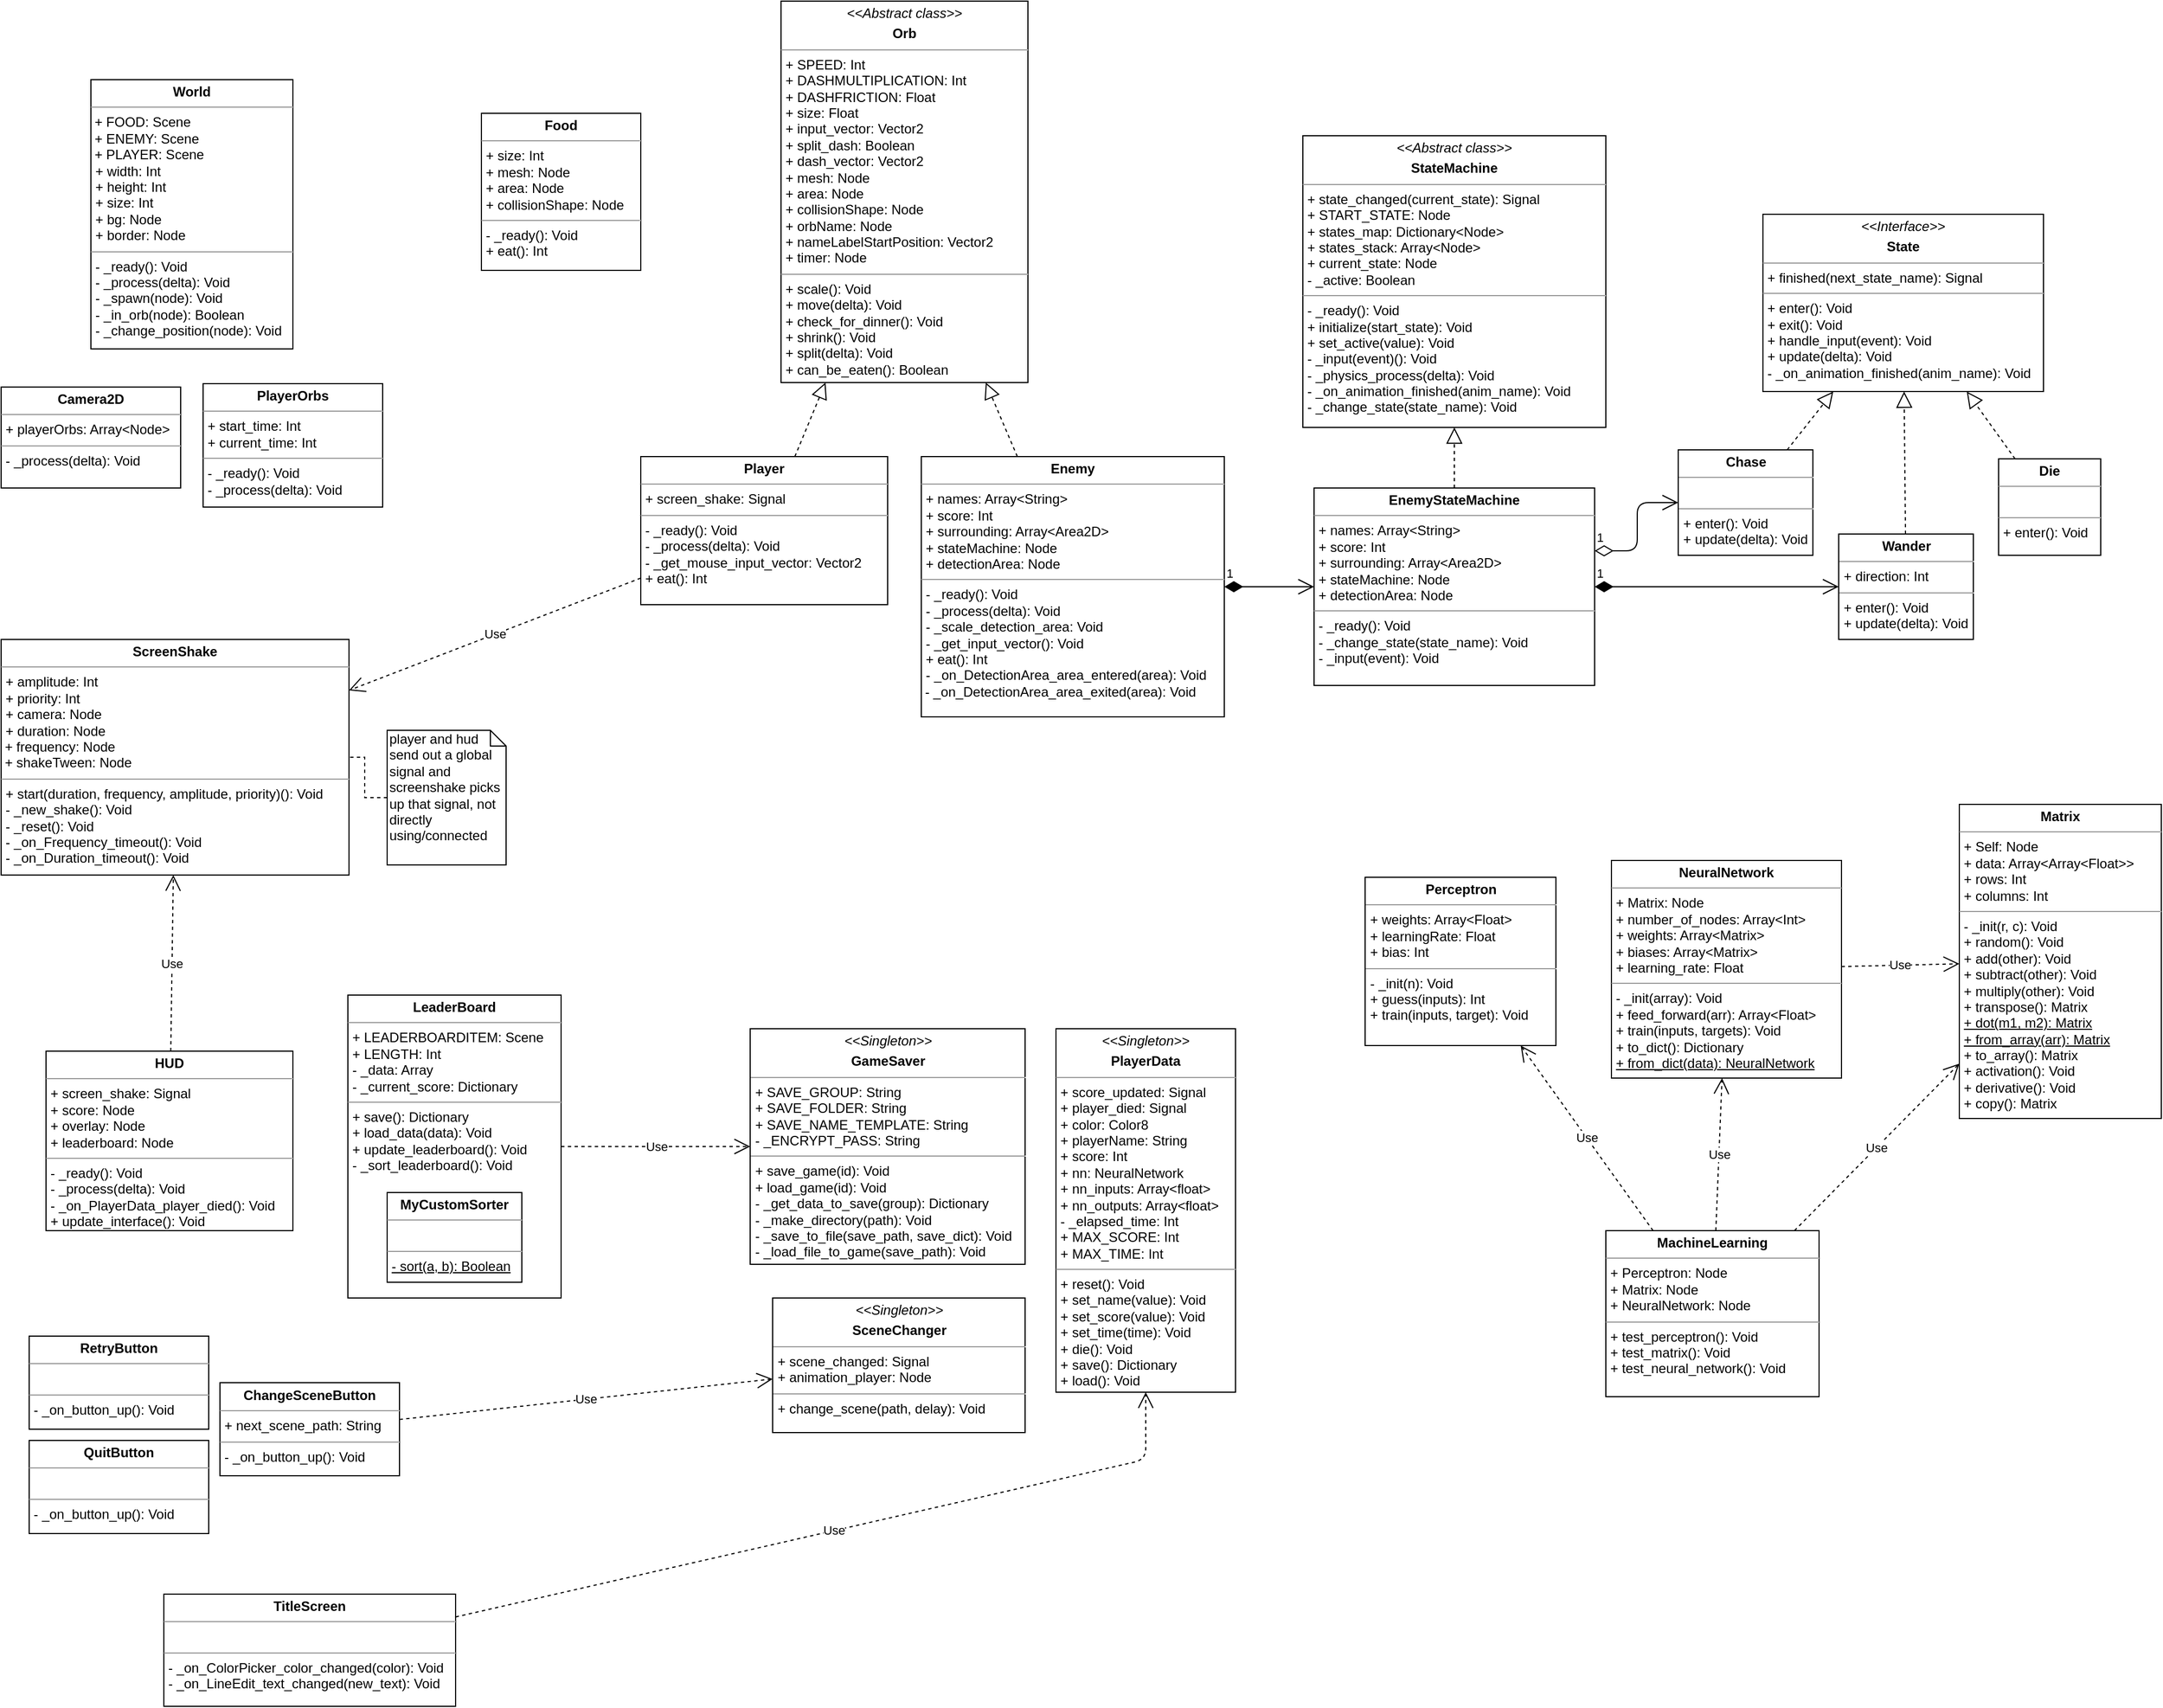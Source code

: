 <mxfile version="12.2.2" type="device" pages="1"><diagram id="IN8xZFgwWTPJolqiXsNU" name="Page-1"><mxGraphModel dx="1072" dy="792" grid="1" gridSize="10" guides="1" tooltips="1" connect="1" arrows="1" fold="1" page="1" pageScale="1" pageWidth="1169" pageHeight="827" math="0" shadow="0"><root><mxCell id="0"/><mxCell id="1" parent="0"/><mxCell id="tmH1MmH52eTB739mXCT8-19" value="&lt;p style=&quot;margin: 0px ; margin-top: 4px ; text-align: center&quot;&gt;&lt;i&gt;&amp;lt;&amp;lt;Abstract class&amp;gt;&amp;gt;&lt;/i&gt;&lt;b&gt;&lt;br&gt;&lt;/b&gt;&lt;/p&gt;&lt;p style=&quot;margin: 0px ; margin-top: 4px ; text-align: center&quot;&gt;&lt;b&gt;Orb&lt;/b&gt;&lt;/p&gt;&lt;hr size=&quot;1&quot;&gt;&lt;p style=&quot;margin: 0px ; margin-left: 4px&quot;&gt;+ SPEED: Int&lt;/p&gt;&lt;p style=&quot;margin: 0px ; margin-left: 4px&quot;&gt;+ DASHMULTIPLICATION: Int&lt;br&gt;&lt;/p&gt;&lt;p style=&quot;margin: 0px ; margin-left: 4px&quot;&gt;+ DASHFRICTION: Float&lt;br&gt;&lt;/p&gt;&lt;p style=&quot;margin: 0px ; margin-left: 4px&quot;&gt;+ size: Float&lt;br&gt;&lt;/p&gt;&lt;p style=&quot;margin: 0px ; margin-left: 4px&quot;&gt;+ input_vector: Vector2&lt;br&gt;&lt;/p&gt;&lt;p style=&quot;margin: 0px ; margin-left: 4px&quot;&gt;+ split_dash: Boolean&lt;br&gt;&lt;/p&gt;&lt;p style=&quot;margin: 0px ; margin-left: 4px&quot;&gt;+ dash_vector: Vector2&lt;/p&gt;&lt;p style=&quot;margin: 0px ; margin-left: 4px&quot;&gt;&lt;span&gt;+ mesh: Node&lt;/span&gt;&lt;/p&gt;&lt;p style=&quot;margin: 0px ; margin-left: 4px&quot;&gt;+ area: Node&lt;span&gt;&lt;br&gt;&lt;/span&gt;&lt;/p&gt;&lt;p style=&quot;margin: 0px ; margin-left: 4px&quot;&gt;+ collisionShape: Node&lt;br&gt;&lt;/p&gt;&lt;p style=&quot;margin: 0px ; margin-left: 4px&quot;&gt;+ orbName: Node&lt;br&gt;&lt;/p&gt;&lt;p style=&quot;margin: 0px ; margin-left: 4px&quot;&gt;+ nameLabelStartPosition: Vector2&lt;br&gt;&lt;/p&gt;&lt;p style=&quot;margin: 0px ; margin-left: 4px&quot;&gt;+ timer: Node&lt;/p&gt;&lt;hr size=&quot;1&quot;&gt;&lt;p style=&quot;margin: 0px ; margin-left: 4px&quot;&gt;+ scale(): Void&lt;/p&gt;&lt;p style=&quot;margin: 0px ; margin-left: 4px&quot;&gt;+ move(delta): Void&lt;br&gt;&lt;/p&gt;&lt;p style=&quot;margin: 0px ; margin-left: 4px&quot;&gt;+ check_for_dinner(): Void&lt;br&gt;&lt;/p&gt;&lt;p style=&quot;margin: 0px ; margin-left: 4px&quot;&gt;+ shrink(): Void&lt;br&gt;&lt;/p&gt;&lt;p style=&quot;margin: 0px ; margin-left: 4px&quot;&gt;+ split(delta): Void&lt;br&gt;&lt;/p&gt;&lt;p style=&quot;margin: 0px ; margin-left: 4px&quot;&gt;+ can_be_eaten(): Boolean&lt;br&gt;&lt;/p&gt;" style="verticalAlign=top;align=left;overflow=fill;fontSize=12;fontFamily=Helvetica;html=1;fillColor=#ffffff;" parent="1" vertex="1"><mxGeometry x="725" y="40" width="220" height="340" as="geometry"/></mxCell><mxCell id="tmH1MmH52eTB739mXCT8-20" value="&lt;p style=&quot;margin: 0px ; margin-top: 4px ; text-align: center&quot;&gt;&lt;b&gt;Enemy&lt;/b&gt;&lt;/p&gt;&lt;hr size=&quot;1&quot;&gt;&lt;p style=&quot;margin: 0px ; margin-left: 4px&quot;&gt;+ names: Array&amp;lt;String&amp;gt;&lt;/p&gt;&lt;p style=&quot;margin: 0px ; margin-left: 4px&quot;&gt;+ score: Int&lt;/p&gt;&lt;p style=&quot;margin: 0px ; margin-left: 4px&quot;&gt;+ surrounding: Array&amp;lt;Area2D&amp;gt;&lt;/p&gt;&lt;p style=&quot;margin: 0px ; margin-left: 4px&quot;&gt;+ stateMachine: Node&lt;/p&gt;&lt;p style=&quot;margin: 0px ; margin-left: 4px&quot;&gt;+ detectionArea: Node&lt;/p&gt;&lt;hr size=&quot;1&quot;&gt;&lt;p style=&quot;margin: 0px 0px 0px 4px&quot;&gt;- _ready(): Void&lt;/p&gt;&lt;p style=&quot;margin: 0px 0px 0px 4px&quot;&gt;- _process(delta): Void&lt;/p&gt;&lt;p style=&quot;margin: 0px 0px 0px 4px&quot;&gt;-&amp;nbsp;_scale_detection_area: Void&lt;/p&gt;&lt;p style=&quot;margin: 0px 0px 0px 4px&quot;&gt;- _get_input_vector(): Void&lt;/p&gt;&lt;p style=&quot;margin: 0px 0px 0px 4px&quot;&gt;+ eat(): Int&lt;br&gt;&lt;/p&gt;&lt;p style=&quot;margin: 0px 0px 0px 4px&quot;&gt;-&amp;nbsp;_on_DetectionArea_area_entered(area): Void&lt;/p&gt;&amp;nbsp;-&amp;nbsp;_on_DetectionArea_area_exited(area): Void" style="verticalAlign=top;align=left;overflow=fill;fontSize=12;fontFamily=Helvetica;html=1;fillColor=#ffffff;" parent="1" vertex="1"><mxGeometry x="850" y="446" width="270" height="232" as="geometry"/></mxCell><mxCell id="tmH1MmH52eTB739mXCT8-21" value="&lt;p style=&quot;margin: 0px ; margin-top: 4px ; text-align: center&quot;&gt;&lt;b&gt;Player&lt;/b&gt;&lt;/p&gt;&lt;hr size=&quot;1&quot;&gt;&lt;p style=&quot;margin: 0px ; margin-left: 4px&quot;&gt;+ screen_shake: Signal&lt;br&gt;&lt;/p&gt;&lt;hr size=&quot;1&quot;&gt;&lt;p style=&quot;margin: 0px 0px 0px 4px&quot;&gt;- _ready(): Void&lt;/p&gt;&lt;p style=&quot;margin: 0px 0px 0px 4px&quot;&gt;- _process(delta): Void&lt;/p&gt;&lt;p style=&quot;margin: 0px 0px 0px 4px&quot;&gt;-&amp;nbsp;_get_mouse_input_vector: Vector2&lt;/p&gt;&lt;p style=&quot;margin: 0px 0px 0px 4px&quot;&gt;+ eat(): Int&lt;/p&gt;" style="verticalAlign=top;align=left;overflow=fill;fontSize=12;fontFamily=Helvetica;html=1;fillColor=#ffffff;" parent="1" vertex="1"><mxGeometry x="600" y="446" width="220" height="132" as="geometry"/></mxCell><mxCell id="tmH1MmH52eTB739mXCT8-22" value="&lt;p style=&quot;margin: 0px ; margin-top: 4px ; text-align: center&quot;&gt;&lt;b&gt;PlayerOrbs&lt;/b&gt;&lt;/p&gt;&lt;hr size=&quot;1&quot;&gt;&lt;p style=&quot;margin: 0px ; margin-left: 4px&quot;&gt;+ start_time: Int&lt;/p&gt;&lt;p style=&quot;margin: 0px ; margin-left: 4px&quot;&gt;+ current_time: Int&lt;br&gt;&lt;/p&gt;&lt;hr size=&quot;1&quot;&gt;&lt;p style=&quot;margin: 0px 0px 0px 4px&quot;&gt;- _ready(): Void&lt;/p&gt;&lt;p style=&quot;margin: 0px 0px 0px 4px&quot;&gt;- _process(delta): Void&lt;/p&gt;" style="verticalAlign=top;align=left;overflow=fill;fontSize=12;fontFamily=Helvetica;html=1;fillColor=#ffffff;" parent="1" vertex="1"><mxGeometry x="210" y="381" width="160" height="110" as="geometry"/></mxCell><mxCell id="tmH1MmH52eTB739mXCT8-23" value="&lt;p style=&quot;margin: 0px ; margin-top: 4px ; text-align: center&quot;&gt;&lt;b&gt;World&lt;/b&gt;&lt;/p&gt;&lt;hr size=&quot;1&quot;&gt;&amp;nbsp;+ FOOD: Scene&lt;br&gt;&amp;nbsp;+ ENEMY: Scene&lt;br&gt;&amp;nbsp;+ PLAYER: Scene&lt;br&gt;&lt;p style=&quot;margin: 0px ; margin-left: 4px&quot;&gt;+ width: Int&lt;/p&gt;&lt;p style=&quot;margin: 0px ; margin-left: 4px&quot;&gt;+ height: Int&lt;br&gt;&lt;/p&gt;&lt;p style=&quot;margin: 0px ; margin-left: 4px&quot;&gt;+ size: Int&lt;br&gt;&lt;/p&gt;&lt;p style=&quot;margin: 0px ; margin-left: 4px&quot;&gt;+ bg: Node&lt;/p&gt;&lt;p style=&quot;margin: 0px ; margin-left: 4px&quot;&gt;+ border: Node&lt;br&gt;&lt;/p&gt;&lt;hr size=&quot;1&quot;&gt;&lt;p style=&quot;margin: 0px ; margin-left: 4px&quot;&gt;- _ready(): Void&lt;/p&gt;&lt;p style=&quot;margin: 0px ; margin-left: 4px&quot;&gt;- _process(delta): Void&lt;br&gt;&lt;/p&gt;&lt;p style=&quot;margin: 0px ; margin-left: 4px&quot;&gt;- _spawn(node): Void&lt;br&gt;&lt;/p&gt;&lt;p style=&quot;margin: 0px ; margin-left: 4px&quot;&gt;- _in_orb(node): Boolean&lt;br&gt;&lt;/p&gt;&lt;p style=&quot;margin: 0px ; margin-left: 4px&quot;&gt;- _change_position(node): Void&lt;br&gt;&lt;/p&gt;" style="verticalAlign=top;align=left;overflow=fill;fontSize=12;fontFamily=Helvetica;html=1;fillColor=#ffffff;" parent="1" vertex="1"><mxGeometry x="110" y="110" width="180" height="240" as="geometry"/></mxCell><mxCell id="tmH1MmH52eTB739mXCT8-24" value="&lt;p style=&quot;margin: 0px ; margin-top: 4px ; text-align: center&quot;&gt;&lt;b&gt;Food&lt;/b&gt;&lt;/p&gt;&lt;hr size=&quot;1&quot;&gt;&lt;p style=&quot;margin: 0px ; margin-left: 4px&quot;&gt;+ size: Int&lt;/p&gt;&lt;p style=&quot;margin: 0px ; margin-left: 4px&quot;&gt;+ mesh: Node&lt;/p&gt;&lt;p style=&quot;margin: 0px ; margin-left: 4px&quot;&gt;+ area: Node&lt;br&gt;&lt;/p&gt;&lt;p style=&quot;margin: 0px ; margin-left: 4px&quot;&gt;+ collisionShape: Node&lt;br&gt;&lt;/p&gt;&lt;hr size=&quot;1&quot;&gt;&lt;p style=&quot;margin: 0px ; margin-left: 4px&quot;&gt;- _ready(): Void&lt;/p&gt;&lt;p style=&quot;margin: 0px ; margin-left: 4px&quot;&gt;+ eat(): Int&lt;/p&gt;" style="verticalAlign=top;align=left;overflow=fill;fontSize=12;fontFamily=Helvetica;html=1;fillColor=#ffffff;" parent="1" vertex="1"><mxGeometry x="458" y="140" width="142" height="140" as="geometry"/></mxCell><mxCell id="tmH1MmH52eTB739mXCT8-25" value="&lt;p style=&quot;margin: 0px ; margin-top: 4px ; text-align: center&quot;&gt;&lt;b&gt;Camera2D&lt;/b&gt;&lt;/p&gt;&lt;hr size=&quot;1&quot;&gt;&lt;p style=&quot;margin: 0px ; margin-left: 4px&quot;&gt;+ playerOrbs: Array&amp;lt;Node&amp;gt;&lt;/p&gt;&lt;hr size=&quot;1&quot;&gt;&lt;p style=&quot;margin: 0px ; margin-left: 4px&quot;&gt;- _process(delta): Void&lt;br&gt;&lt;/p&gt;" style="verticalAlign=top;align=left;overflow=fill;fontSize=12;fontFamily=Helvetica;html=1;fillColor=#ffffff;" parent="1" vertex="1"><mxGeometry x="30" y="384" width="160" height="90" as="geometry"/></mxCell><mxCell id="tmH1MmH52eTB739mXCT8-26" value="&lt;p style=&quot;margin: 0px ; margin-top: 4px ; text-align: center&quot;&gt;&lt;b&gt;HUD&lt;/b&gt;&lt;/p&gt;&lt;hr size=&quot;1&quot;&gt;&lt;p style=&quot;margin: 0px ; margin-left: 4px&quot;&gt;+ screen_shake: Signal&lt;/p&gt;&lt;p style=&quot;margin: 0px ; margin-left: 4px&quot;&gt;+ score: Node&lt;/p&gt;&lt;p style=&quot;margin: 0px ; margin-left: 4px&quot;&gt;+ overlay: Node&lt;br&gt;&lt;/p&gt;&lt;p style=&quot;margin: 0px ; margin-left: 4px&quot;&gt;+ leaderboard: Node&lt;br&gt;&lt;/p&gt;&lt;hr size=&quot;1&quot;&gt;&lt;p style=&quot;margin: 0px 0px 0px 4px&quot;&gt;- _ready(): Void&lt;/p&gt;&lt;p style=&quot;margin: 0px 0px 0px 4px&quot;&gt;- _process(delta): Void&lt;/p&gt;&lt;p style=&quot;margin: 0px 0px 0px 4px&quot;&gt;- _on_PlayerData_player_died(): Void&lt;/p&gt;&lt;p style=&quot;margin: 0px 0px 0px 4px&quot;&gt;+ update_interface(): Void&lt;br&gt;&lt;/p&gt;" style="verticalAlign=top;align=left;overflow=fill;fontSize=12;fontFamily=Helvetica;html=1;fillColor=#ffffff;" parent="1" vertex="1"><mxGeometry x="70" y="976" width="220" height="160" as="geometry"/></mxCell><mxCell id="tmH1MmH52eTB739mXCT8-27" value="&lt;p style=&quot;margin: 0px ; margin-top: 4px ; text-align: center&quot;&gt;&lt;b&gt;TitleScreen&lt;/b&gt;&lt;/p&gt;&lt;hr size=&quot;1&quot;&gt;&lt;p style=&quot;margin: 0px ; margin-left: 4px&quot;&gt;&lt;br&gt;&lt;/p&gt;&lt;hr size=&quot;1&quot;&gt;&lt;p style=&quot;margin: 0px 0px 0px 4px&quot;&gt;- _on_ColorPicker_color_changed(color): Void&lt;/p&gt;&lt;p style=&quot;margin: 0px 0px 0px 4px&quot;&gt;- _on_LineEdit_text_changed(new_text): Void&lt;/p&gt;" style="verticalAlign=top;align=left;overflow=fill;fontSize=12;fontFamily=Helvetica;html=1;fillColor=#ffffff;" parent="1" vertex="1"><mxGeometry x="175" y="1460" width="260" height="100" as="geometry"/></mxCell><mxCell id="tmH1MmH52eTB739mXCT8-28" value="&lt;p style=&quot;margin: 0px ; margin-top: 4px ; text-align: center&quot;&gt;&lt;b&gt;ScreenShake&lt;/b&gt;&lt;br&gt;&lt;/p&gt;&lt;hr size=&quot;1&quot;&gt;&lt;p style=&quot;margin: 0px ; margin-left: 4px&quot;&gt;+ amplitude: Int&lt;/p&gt;&lt;p style=&quot;margin: 0px ; margin-left: 4px&quot;&gt;+ priority: Int&lt;/p&gt;&lt;p style=&quot;margin: 0px ; margin-left: 4px&quot;&gt;+ camera: Node&lt;br&gt;&lt;/p&gt;&lt;p style=&quot;margin: 0px ; margin-left: 4px&quot;&gt;+ duration: Node&lt;br&gt;&lt;/p&gt;&amp;nbsp;+ frequency: Node&lt;br&gt;&amp;nbsp;+ shakeTween: Node&lt;br&gt;&lt;hr size=&quot;1&quot;&gt;&lt;p style=&quot;margin: 0px 0px 0px 4px&quot;&gt;+ start(duration, frequency, amplitude, priority)(): Void&lt;/p&gt;&lt;p style=&quot;margin: 0px 0px 0px 4px&quot;&gt;- _new_shake(): Void&lt;/p&gt;&lt;p style=&quot;margin: 0px 0px 0px 4px&quot;&gt;- _reset(): Void&lt;br&gt;&lt;/p&gt;&lt;p style=&quot;margin: 0px 0px 0px 4px&quot;&gt;- _on_Frequency_timeout(): Void&lt;br&gt;&lt;/p&gt;&lt;p style=&quot;margin: 0px 0px 0px 4px&quot;&gt;- _on_Duration_timeout(): Void&lt;br&gt;&lt;/p&gt;" style="verticalAlign=top;align=left;overflow=fill;fontSize=12;fontFamily=Helvetica;html=1;fillColor=#ffffff;" parent="1" vertex="1"><mxGeometry x="30" y="609" width="310" height="210" as="geometry"/></mxCell><mxCell id="tmH1MmH52eTB739mXCT8-29" value="&lt;p style=&quot;margin: 0px ; margin-top: 4px ; text-align: center&quot;&gt;&lt;b&gt;LeaderBoard&lt;/b&gt;&lt;/p&gt;&lt;hr size=&quot;1&quot;&gt;&lt;p style=&quot;margin: 0px ; margin-left: 4px&quot;&gt;+ LEADERBOARDITEM: Scene&lt;/p&gt;&lt;p style=&quot;margin: 0px ; margin-left: 4px&quot;&gt;+ LENGTH: Int&lt;/p&gt;&lt;p style=&quot;margin: 0px ; margin-left: 4px&quot;&gt;- _data: Array&lt;br&gt;&lt;/p&gt;&lt;p style=&quot;margin: 0px ; margin-left: 4px&quot;&gt;- _current_score: Dictionary&lt;br&gt;&lt;/p&gt;&lt;hr size=&quot;1&quot;&gt;&lt;p style=&quot;margin: 0px 0px 0px 4px&quot;&gt;+ save(): Dictionary&lt;/p&gt;&lt;p style=&quot;margin: 0px 0px 0px 4px&quot;&gt;+ load_data(data): Void&lt;/p&gt;&lt;p style=&quot;margin: 0px 0px 0px 4px&quot;&gt;+ update_leaderboard(): Void&lt;br&gt;&lt;/p&gt;&lt;p style=&quot;margin: 0px 0px 0px 4px&quot;&gt;- _sort_leaderboard(): Void&lt;/p&gt;" style="verticalAlign=top;align=left;overflow=fill;fontSize=12;fontFamily=Helvetica;html=1;fillColor=#ffffff;" parent="1" vertex="1"><mxGeometry x="339" y="926" width="190" height="270" as="geometry"/></mxCell><mxCell id="tmH1MmH52eTB739mXCT8-30" value="&lt;p style=&quot;margin: 0px ; margin-top: 4px ; text-align: center&quot;&gt;&lt;b&gt;MyCustomSorter&lt;/b&gt;&lt;br&gt;&lt;/p&gt;&lt;hr size=&quot;1&quot;&gt;&lt;p style=&quot;margin: 0px ; margin-left: 4px&quot;&gt;&lt;br&gt;&lt;/p&gt;&lt;hr size=&quot;1&quot;&gt;&lt;p style=&quot;margin: 0px 0px 0px 4px&quot;&gt;&lt;u&gt;- sort(a, b): Boolean&lt;/u&gt;&lt;/p&gt;" style="verticalAlign=top;align=left;overflow=fill;fontSize=12;fontFamily=Helvetica;html=1;fillColor=#ffffff;" parent="1" vertex="1"><mxGeometry x="374" y="1102" width="120" height="80" as="geometry"/></mxCell><mxCell id="tmH1MmH52eTB739mXCT8-31" value="&lt;p style=&quot;margin: 0px ; margin-top: 4px ; text-align: center&quot;&gt;&lt;b&gt;RetryButton&lt;/b&gt;&lt;/p&gt;&lt;hr size=&quot;1&quot;&gt;&lt;p style=&quot;margin: 0px ; margin-left: 4px&quot;&gt;&lt;br&gt;&lt;/p&gt;&lt;hr size=&quot;1&quot;&gt;&lt;p style=&quot;margin: 0px 0px 0px 4px&quot;&gt;- _on_button_up(): Void&lt;br&gt;&lt;/p&gt;" style="verticalAlign=top;align=left;overflow=fill;fontSize=12;fontFamily=Helvetica;html=1;fillColor=#ffffff;" parent="1" vertex="1"><mxGeometry x="55" y="1230" width="160" height="83" as="geometry"/></mxCell><mxCell id="tmH1MmH52eTB739mXCT8-32" value="&lt;p style=&quot;margin: 0px ; margin-top: 4px ; text-align: center&quot;&gt;&lt;b&gt;Quit&lt;/b&gt;&lt;b&gt;Button&lt;/b&gt;&lt;/p&gt;&lt;hr size=&quot;1&quot;&gt;&lt;p style=&quot;margin: 0px ; margin-left: 4px&quot;&gt;&lt;br&gt;&lt;/p&gt;&lt;hr size=&quot;1&quot;&gt;&lt;p style=&quot;margin: 0px 0px 0px 4px&quot;&gt;- _on_button_up(): Void&lt;br&gt;&lt;/p&gt;" style="verticalAlign=top;align=left;overflow=fill;fontSize=12;fontFamily=Helvetica;html=1;fillColor=#ffffff;" parent="1" vertex="1"><mxGeometry x="55" y="1323" width="160" height="83" as="geometry"/></mxCell><mxCell id="tmH1MmH52eTB739mXCT8-33" value="&lt;p style=&quot;margin: 0px ; margin-top: 4px ; text-align: center&quot;&gt;&lt;b&gt;ChangeScene&lt;/b&gt;&lt;b&gt;Button&lt;/b&gt;&lt;/p&gt;&lt;hr size=&quot;1&quot;&gt;&lt;p style=&quot;margin: 0px ; margin-left: 4px&quot;&gt;+&amp;nbsp;next_scene_path: String&lt;/p&gt;&lt;hr size=&quot;1&quot;&gt;&lt;p style=&quot;margin: 0px 0px 0px 4px&quot;&gt;- _on_button_up(): Void&lt;br&gt;&lt;/p&gt;" style="verticalAlign=top;align=left;overflow=fill;fontSize=12;fontFamily=Helvetica;html=1;fillColor=#ffffff;" parent="1" vertex="1"><mxGeometry x="225" y="1271.5" width="160" height="83" as="geometry"/></mxCell><mxCell id="tmH1MmH52eTB739mXCT8-34" value="&lt;p style=&quot;margin: 0px ; margin-top: 4px ; text-align: center&quot;&gt;&lt;b&gt;EnemyStateMachine&lt;/b&gt;&lt;/p&gt;&lt;hr size=&quot;1&quot;&gt;&lt;p style=&quot;margin: 0px ; margin-left: 4px&quot;&gt;+ names: Array&amp;lt;String&amp;gt;&lt;/p&gt;&lt;p style=&quot;margin: 0px ; margin-left: 4px&quot;&gt;+ score: Int&lt;/p&gt;&lt;p style=&quot;margin: 0px ; margin-left: 4px&quot;&gt;+ surrounding: Array&amp;lt;Area2D&amp;gt;&lt;/p&gt;&lt;p style=&quot;margin: 0px ; margin-left: 4px&quot;&gt;+ stateMachine: Node&lt;/p&gt;&lt;p style=&quot;margin: 0px ; margin-left: 4px&quot;&gt;+ detectionArea: Node&lt;/p&gt;&lt;hr size=&quot;1&quot;&gt;&lt;p style=&quot;margin: 0px 0px 0px 4px&quot;&gt;- _ready(): Void&lt;/p&gt;&lt;p style=&quot;margin: 0px 0px 0px 4px&quot;&gt;- _change_state(state_name): Void&lt;/p&gt;&lt;p style=&quot;margin: 0px 0px 0px 4px&quot;&gt;-&amp;nbsp;_input(event): Void&lt;/p&gt;" style="verticalAlign=top;align=left;overflow=fill;fontSize=12;fontFamily=Helvetica;html=1;fillColor=#ffffff;" parent="1" vertex="1"><mxGeometry x="1200" y="474" width="250" height="176" as="geometry"/></mxCell><mxCell id="tmH1MmH52eTB739mXCT8-35" value="&lt;p style=&quot;margin: 0px ; margin-top: 4px ; text-align: center&quot;&gt;&lt;b&gt;Chase&lt;/b&gt;&lt;/p&gt;&lt;hr size=&quot;1&quot;&gt;&lt;p style=&quot;margin: 0px ; margin-left: 4px&quot;&gt;&lt;br&gt;&lt;/p&gt;&lt;hr size=&quot;1&quot;&gt;&lt;p style=&quot;margin: 0px 0px 0px 4px&quot;&gt;+ enter(): Void&lt;/p&gt;&lt;p style=&quot;margin: 0px 0px 0px 4px&quot;&gt;+ update(delta): Void&lt;br&gt;&lt;/p&gt;" style="verticalAlign=top;align=left;overflow=fill;fontSize=12;fontFamily=Helvetica;html=1;fillColor=#ffffff;" parent="1" vertex="1"><mxGeometry x="1524.5" y="440" width="120" height="94" as="geometry"/></mxCell><mxCell id="tmH1MmH52eTB739mXCT8-36" value="&lt;p style=&quot;margin: 0px ; margin-top: 4px ; text-align: center&quot;&gt;&lt;b&gt;Wander&lt;/b&gt;&lt;/p&gt;&lt;hr size=&quot;1&quot;&gt;&lt;p style=&quot;margin: 0px ; margin-left: 4px&quot;&gt;+ direction: Int&lt;/p&gt;&lt;hr size=&quot;1&quot;&gt;&lt;p style=&quot;margin: 0px 0px 0px 4px&quot;&gt;+ enter(): Void&lt;/p&gt;&lt;p style=&quot;margin: 0px 0px 0px 4px&quot;&gt;+ update(delta): Void&lt;br&gt;&lt;/p&gt;" style="verticalAlign=top;align=left;overflow=fill;fontSize=12;fontFamily=Helvetica;html=1;fillColor=#ffffff;" parent="1" vertex="1"><mxGeometry x="1667.5" y="515" width="120" height="94" as="geometry"/></mxCell><mxCell id="tmH1MmH52eTB739mXCT8-37" value="&lt;p style=&quot;margin: 0px ; margin-top: 4px ; text-align: center&quot;&gt;&lt;b&gt;Die&lt;/b&gt;&lt;/p&gt;&lt;hr size=&quot;1&quot;&gt;&lt;p style=&quot;margin: 0px ; margin-left: 4px&quot;&gt;&lt;br&gt;&lt;/p&gt;&lt;hr size=&quot;1&quot;&gt;&lt;p style=&quot;margin: 0px 0px 0px 4px&quot;&gt;+ enter(): Void&lt;/p&gt;" style="verticalAlign=top;align=left;overflow=fill;fontSize=12;fontFamily=Helvetica;html=1;fillColor=#ffffff;" parent="1" vertex="1"><mxGeometry x="1810" y="448" width="91" height="86" as="geometry"/></mxCell><mxCell id="tmH1MmH52eTB739mXCT8-38" value="&lt;p style=&quot;margin: 4px 0px 0px ; text-align: center&quot;&gt;&lt;i&gt;&amp;lt;&amp;lt;Abstract class&amp;gt;&amp;gt;&lt;/i&gt;&lt;b&gt;&lt;br&gt;&lt;/b&gt;&lt;/p&gt;&lt;p style=&quot;margin: 0px ; margin-top: 4px ; text-align: center&quot;&gt;&lt;b&gt;StateMachine&lt;/b&gt;&lt;br&gt;&lt;/p&gt;&lt;hr size=&quot;1&quot;&gt;&lt;p style=&quot;margin: 0px ; margin-left: 4px&quot;&gt;+ state_changed(current_state): Signal&lt;/p&gt;&lt;p style=&quot;margin: 0px ; margin-left: 4px&quot;&gt;+ START_STATE: Node&lt;/p&gt;&lt;p style=&quot;margin: 0px ; margin-left: 4px&quot;&gt;+ states_map: Dictionary&amp;lt;Node&amp;gt;&lt;/p&gt;&lt;p style=&quot;margin: 0px ; margin-left: 4px&quot;&gt;+ states_stack: Array&amp;lt;Node&amp;gt;&lt;/p&gt;&lt;p style=&quot;margin: 0px ; margin-left: 4px&quot;&gt;+ current_state: Node&lt;/p&gt;&lt;p style=&quot;margin: 0px ; margin-left: 4px&quot;&gt;- _active: Boolean&lt;/p&gt;&lt;hr size=&quot;1&quot;&gt;&lt;p style=&quot;margin: 0px 0px 0px 4px&quot;&gt;- _ready(): Void&lt;/p&gt;&lt;p style=&quot;margin: 0px 0px 0px 4px&quot;&gt;+ initialize(start_state): Void&lt;/p&gt;&lt;p style=&quot;margin: 0px 0px 0px 4px&quot;&gt;+ set_active(value): Void&lt;/p&gt;&lt;p style=&quot;margin: 0px 0px 0px 4px&quot;&gt;- _input(event)(): Void&lt;/p&gt;&lt;p style=&quot;margin: 0px 0px 0px 4px&quot;&gt;-&amp;nbsp;_physics_process(delta): Void&lt;/p&gt;&lt;p style=&quot;margin: 0px 0px 0px 4px&quot;&gt;- _on_animation_finished(anim_name): Void&lt;br&gt;&lt;/p&gt;&lt;p style=&quot;margin: 0px 0px 0px 4px&quot;&gt;-&amp;nbsp;_change_state(state_name): Void&lt;/p&gt;" style="verticalAlign=top;align=left;overflow=fill;fontSize=12;fontFamily=Helvetica;html=1;fillColor=#ffffff;" parent="1" vertex="1"><mxGeometry x="1190" y="160" width="270" height="260" as="geometry"/></mxCell><mxCell id="tmH1MmH52eTB739mXCT8-39" value="&lt;p style=&quot;margin: 0px ; margin-top: 4px ; text-align: center&quot;&gt;&lt;i&gt;&amp;lt;&amp;lt;Interface&amp;gt;&amp;gt;&lt;/i&gt;&lt;b&gt;&lt;br&gt;&lt;/b&gt;&lt;/p&gt;&lt;p style=&quot;margin: 0px ; margin-top: 4px ; text-align: center&quot;&gt;&lt;b&gt;State&lt;/b&gt;&lt;/p&gt;&lt;hr size=&quot;1&quot;&gt;&lt;p style=&quot;margin: 0px ; margin-left: 4px&quot;&gt;+ finished(next_state_name): Signal&lt;/p&gt;&lt;hr size=&quot;1&quot;&gt;&lt;p style=&quot;margin: 0px 0px 0px 4px&quot;&gt;+ enter(): Void&lt;/p&gt;&lt;p style=&quot;margin: 0px 0px 0px 4px&quot;&gt;+ exit(): Void&lt;/p&gt;&lt;p style=&quot;margin: 0px 0px 0px 4px&quot;&gt;+ handle_input(event): Void&lt;br&gt;&lt;/p&gt;&lt;p style=&quot;margin: 0px 0px 0px 4px&quot;&gt;+ update(delta): Void&lt;br&gt;&lt;/p&gt;&lt;p style=&quot;margin: 0px 0px 0px 4px&quot;&gt;- _on_animation_finished(anim_name): Void&lt;br&gt;&lt;/p&gt;" style="verticalAlign=top;align=left;overflow=fill;fontSize=12;fontFamily=Helvetica;html=1;fillColor=#ffffff;" parent="1" vertex="1"><mxGeometry x="1600" y="230" width="250" height="158" as="geometry"/></mxCell><mxCell id="tmH1MmH52eTB739mXCT8-40" value="&lt;p style=&quot;margin: 0px ; margin-top: 4px ; text-align: center&quot;&gt;&lt;b&gt;Perceptron&lt;/b&gt;&lt;/p&gt;&lt;hr size=&quot;1&quot;&gt;&lt;p style=&quot;margin: 0px ; margin-left: 4px&quot;&gt;+ weights: Array&amp;lt;Float&amp;gt;&lt;/p&gt;&lt;p style=&quot;margin: 0px ; margin-left: 4px&quot;&gt;+ learningRate: Float&lt;/p&gt;&lt;p style=&quot;margin: 0px ; margin-left: 4px&quot;&gt;+ bias: Int&lt;br&gt;&lt;/p&gt;&lt;hr size=&quot;1&quot;&gt;&lt;p style=&quot;margin: 0px 0px 0px 4px&quot;&gt;- _init(n): Void&lt;/p&gt;&lt;p style=&quot;margin: 0px 0px 0px 4px&quot;&gt;+&amp;nbsp;guess(inputs): Int&lt;/p&gt;&lt;p style=&quot;margin: 0px 0px 0px 4px&quot;&gt;+ train(inputs, target): Void&lt;/p&gt;" style="verticalAlign=top;align=left;overflow=fill;fontSize=12;fontFamily=Helvetica;html=1;fillColor=#ffffff;" parent="1" vertex="1"><mxGeometry x="1245.5" y="821" width="170" height="150" as="geometry"/></mxCell><mxCell id="tmH1MmH52eTB739mXCT8-41" value="&lt;p style=&quot;margin: 0px ; margin-top: 4px ; text-align: center&quot;&gt;&lt;b&gt;Matrix&lt;/b&gt;&lt;/p&gt;&lt;hr size=&quot;1&quot;&gt;&lt;p style=&quot;margin: 0px ; margin-left: 4px&quot;&gt;+ Self: Node&lt;/p&gt;&lt;p style=&quot;margin: 0px ; margin-left: 4px&quot;&gt;+ data: Array&amp;lt;Array&amp;lt;Float&amp;gt;&amp;gt;&lt;/p&gt;&lt;p style=&quot;margin: 0px ; margin-left: 4px&quot;&gt;+ rows: Int&lt;br&gt;&lt;/p&gt;&lt;p style=&quot;margin: 0px ; margin-left: 4px&quot;&gt;+ columns: Int&lt;/p&gt;&lt;hr size=&quot;1&quot;&gt;&lt;p style=&quot;margin: 0px 0px 0px 4px&quot;&gt;- _init(r, c): Void&lt;/p&gt;&lt;p style=&quot;margin: 0px 0px 0px 4px&quot;&gt;+&amp;nbsp;random(): Void&lt;/p&gt;&lt;p style=&quot;margin: 0px 0px 0px 4px&quot;&gt;+ add(other): Void&lt;/p&gt;&lt;p style=&quot;margin: 0px 0px 0px 4px&quot;&gt;+ subtract(other): Void&lt;br&gt;&lt;/p&gt;&lt;p style=&quot;margin: 0px 0px 0px 4px&quot;&gt;+ multiply(other): Void&lt;br&gt;&lt;/p&gt;&lt;p style=&quot;margin: 0px 0px 0px 4px&quot;&gt;+ transpose(): Matrix&lt;br&gt;&lt;/p&gt;&lt;p style=&quot;margin: 0px 0px 0px 4px&quot;&gt;&lt;u&gt;+ dot(m1, m2): Matrix&lt;/u&gt;&lt;br&gt;&lt;/p&gt;&lt;p style=&quot;margin: 0px 0px 0px 4px&quot;&gt;&lt;u&gt;+ from_array(arr): Matrix&lt;/u&gt;&lt;u&gt;&lt;br&gt;&lt;/u&gt;&lt;/p&gt;&lt;p style=&quot;margin: 0px 0px 0px 4px&quot;&gt;+ to_array(): Matrix&lt;br&gt;&lt;/p&gt;&lt;p style=&quot;margin: 0px 0px 0px 4px&quot;&gt;+&amp;nbsp;activation(): Void&lt;/p&gt;&lt;p style=&quot;margin: 0px 0px 0px 4px&quot;&gt;+ derivative(): Void&lt;/p&gt;&lt;p style=&quot;margin: 0px 0px 0px 4px&quot;&gt;+ copy(): Matrix&lt;/p&gt;&lt;p style=&quot;margin: 0px 0px 0px 4px&quot;&gt;&lt;br&gt;&lt;/p&gt;" style="verticalAlign=top;align=left;overflow=fill;fontSize=12;fontFamily=Helvetica;html=1;fillColor=#ffffff;" parent="1" vertex="1"><mxGeometry x="1775" y="756" width="180" height="280" as="geometry"/></mxCell><mxCell id="tmH1MmH52eTB739mXCT8-42" value="&lt;p style=&quot;margin: 0px ; margin-top: 4px ; text-align: center&quot;&gt;&lt;b&gt;NeuralNetwork&lt;/b&gt;&lt;/p&gt;&lt;hr size=&quot;1&quot;&gt;&lt;p style=&quot;margin: 0px ; margin-left: 4px&quot;&gt;+ Matrix: Node&lt;/p&gt;&lt;p style=&quot;margin: 0px ; margin-left: 4px&quot;&gt;+ number_of_nodes: Array&amp;lt;Int&amp;gt;&lt;/p&gt;&lt;p style=&quot;margin: 0px ; margin-left: 4px&quot;&gt;+ weights: Array&amp;lt;Matrix&amp;gt;&lt;br&gt;&lt;/p&gt;&lt;p style=&quot;margin: 0px ; margin-left: 4px&quot;&gt;+ biases: Array&amp;lt;Matrix&amp;gt;&lt;/p&gt;&lt;p style=&quot;margin: 0px ; margin-left: 4px&quot;&gt;+ learning_rate: Float&lt;/p&gt;&lt;hr size=&quot;1&quot;&gt;&lt;p style=&quot;margin: 0px 0px 0px 4px&quot;&gt;- _init(array): Void&lt;/p&gt;&lt;p style=&quot;margin: 0px 0px 0px 4px&quot;&gt;+&amp;nbsp;feed_forward(arr): Array&amp;lt;Float&amp;gt;&lt;/p&gt;&lt;p style=&quot;margin: 0px 0px 0px 4px&quot;&gt;+&amp;nbsp;train(inputs, targets): Void&lt;/p&gt;&lt;p style=&quot;margin: 0px 0px 0px 4px&quot;&gt;+ to_dict(): Dictionary&lt;/p&gt;&lt;p style=&quot;margin: 0px 0px 0px 4px&quot;&gt;&lt;u&gt;+ from_dict(data): NeuralNetwork&lt;/u&gt;&lt;/p&gt;" style="verticalAlign=top;align=left;overflow=fill;fontSize=12;fontFamily=Helvetica;html=1;fillColor=#ffffff;" parent="1" vertex="1"><mxGeometry x="1465" y="806" width="205" height="194" as="geometry"/></mxCell><mxCell id="tmH1MmH52eTB739mXCT8-44" value="" style="endArrow=block;dashed=1;endFill=0;endSize=12;html=1;" parent="1" source="tmH1MmH52eTB739mXCT8-34" target="tmH1MmH52eTB739mXCT8-38" edge="1"><mxGeometry width="160" relative="1" as="geometry"><mxPoint x="1270" y="450" as="sourcePoint"/><mxPoint x="1430" y="450" as="targetPoint"/></mxGeometry></mxCell><mxCell id="tmH1MmH52eTB739mXCT8-45" value="" style="endArrow=block;dashed=1;endFill=0;endSize=12;html=1;" parent="1" source="tmH1MmH52eTB739mXCT8-35" target="tmH1MmH52eTB739mXCT8-39" edge="1"><mxGeometry width="160" relative="1" as="geometry"><mxPoint x="1600" y="501" as="sourcePoint"/><mxPoint x="1600" y="447" as="targetPoint"/></mxGeometry></mxCell><mxCell id="tmH1MmH52eTB739mXCT8-46" value="" style="endArrow=block;dashed=1;endFill=0;endSize=12;html=1;" parent="1" source="tmH1MmH52eTB739mXCT8-36" target="tmH1MmH52eTB739mXCT8-39" edge="1"><mxGeometry width="160" relative="1" as="geometry"><mxPoint x="1613.247" y="534" as="sourcePoint"/><mxPoint x="1669.634" y="420" as="targetPoint"/></mxGeometry></mxCell><mxCell id="tmH1MmH52eTB739mXCT8-47" value="" style="endArrow=block;dashed=1;endFill=0;endSize=12;html=1;" parent="1" source="tmH1MmH52eTB739mXCT8-37" target="tmH1MmH52eTB739mXCT8-39" edge="1"><mxGeometry width="160" relative="1" as="geometry"><mxPoint x="1623.247" y="544" as="sourcePoint"/><mxPoint x="1679.634" y="430" as="targetPoint"/></mxGeometry></mxCell><mxCell id="tmH1MmH52eTB739mXCT8-52" value="" style="endArrow=block;dashed=1;endFill=0;endSize=12;html=1;" parent="1" source="tmH1MmH52eTB739mXCT8-21" target="tmH1MmH52eTB739mXCT8-19" edge="1"><mxGeometry width="160" relative="1" as="geometry"><mxPoint x="1335" y="484" as="sourcePoint"/><mxPoint x="1335" y="430" as="targetPoint"/></mxGeometry></mxCell><mxCell id="tmH1MmH52eTB739mXCT8-53" value="" style="endArrow=block;dashed=1;endFill=0;endSize=12;html=1;" parent="1" source="tmH1MmH52eTB739mXCT8-20" target="tmH1MmH52eTB739mXCT8-19" edge="1"><mxGeometry width="160" relative="1" as="geometry"><mxPoint x="757.887" y="468" as="sourcePoint"/><mxPoint x="778.169" y="420" as="targetPoint"/></mxGeometry></mxCell><mxCell id="tmH1MmH52eTB739mXCT8-54" value="1" style="endArrow=open;html=1;endSize=12;startArrow=diamondThin;startSize=14;startFill=0;edgeStyle=orthogonalEdgeStyle;align=left;verticalAlign=bottom;" parent="1" source="tmH1MmH52eTB739mXCT8-34" target="tmH1MmH52eTB739mXCT8-35" edge="1"><mxGeometry x="-1" y="3" relative="1" as="geometry"><mxPoint x="1504.5" y="729.5" as="sourcePoint"/><mxPoint x="1664.5" y="729.5" as="targetPoint"/><Array as="points"><mxPoint x="1488" y="530"/><mxPoint x="1488" y="487"/></Array></mxGeometry></mxCell><mxCell id="tmH1MmH52eTB739mXCT8-55" value="1" style="endArrow=open;html=1;endSize=12;startArrow=diamondThin;startSize=14;startFill=1;edgeStyle=orthogonalEdgeStyle;align=left;verticalAlign=bottom;" parent="1" source="tmH1MmH52eTB739mXCT8-34" target="tmH1MmH52eTB739mXCT8-36" edge="1"><mxGeometry x="-1" y="3" relative="1" as="geometry"><mxPoint x="1460" y="572" as="sourcePoint"/><mxPoint x="1534.5" y="497" as="targetPoint"/></mxGeometry></mxCell><mxCell id="tmH1MmH52eTB739mXCT8-56" value="1" style="endArrow=open;html=1;endSize=12;startArrow=diamondThin;startSize=14;startFill=1;edgeStyle=orthogonalEdgeStyle;align=left;verticalAlign=bottom;" parent="1" source="tmH1MmH52eTB739mXCT8-20" target="tmH1MmH52eTB739mXCT8-34" edge="1"><mxGeometry x="-1" y="3" relative="1" as="geometry"><mxPoint x="1460" y="572" as="sourcePoint"/><mxPoint x="1534.5" y="497" as="targetPoint"/></mxGeometry></mxCell><mxCell id="tmH1MmH52eTB739mXCT8-59" value="Use" style="endArrow=open;endSize=12;dashed=1;html=1;" parent="1" source="tmH1MmH52eTB739mXCT8-42" target="tmH1MmH52eTB739mXCT8-41" edge="1"><mxGeometry width="160" relative="1" as="geometry"><mxPoint x="795" y="1216" as="sourcePoint"/><mxPoint x="955" y="1216" as="targetPoint"/></mxGeometry></mxCell><mxCell id="tmH1MmH52eTB739mXCT8-67" value="&lt;p style=&quot;margin: 4px 0px 0px ; text-align: center&quot;&gt;&lt;i&gt;&amp;lt;&amp;lt;Singleton&amp;gt;&amp;gt;&lt;/i&gt;&lt;b&gt;&lt;br&gt;&lt;/b&gt;&lt;/p&gt;&lt;p style=&quot;margin: 0px ; margin-top: 4px ; text-align: center&quot;&gt;&lt;b&gt;SceneChanger&lt;/b&gt;&lt;br&gt;&lt;/p&gt;&lt;hr size=&quot;1&quot;&gt;&lt;p style=&quot;margin: 0px ; margin-left: 4px&quot;&gt;+ scene_changed: Signal&lt;/p&gt;&lt;p style=&quot;margin: 0px ; margin-left: 4px&quot;&gt;+ animation_player: Node&lt;br&gt;&lt;/p&gt;&lt;hr size=&quot;1&quot;&gt;&lt;p style=&quot;margin: 0px 0px 0px 4px&quot;&gt;+ change_scene(path, delay): Void&lt;/p&gt;" style="verticalAlign=top;align=left;overflow=fill;fontSize=12;fontFamily=Helvetica;html=1;fillColor=#ffffff;" parent="1" vertex="1"><mxGeometry x="717.5" y="1196" width="225" height="120" as="geometry"/></mxCell><mxCell id="tmH1MmH52eTB739mXCT8-68" value="&lt;p style=&quot;margin: 4px 0px 0px ; text-align: center&quot;&gt;&lt;i&gt;&amp;lt;&amp;lt;Singleton&amp;gt;&amp;gt;&lt;/i&gt;&lt;b&gt;&lt;br&gt;&lt;/b&gt;&lt;/p&gt;&lt;p style=&quot;margin: 0px ; margin-top: 4px ; text-align: center&quot;&gt;&lt;b&gt;GameSaver&lt;/b&gt;&lt;br&gt;&lt;/p&gt;&lt;hr size=&quot;1&quot;&gt;&lt;p style=&quot;margin: 0px ; margin-left: 4px&quot;&gt;+ SAVE_GROUP: String&lt;/p&gt;&lt;p style=&quot;margin: 0px ; margin-left: 4px&quot;&gt;+ SAVE_FOLDER: String&lt;br&gt;&lt;/p&gt;&lt;p style=&quot;margin: 0px ; margin-left: 4px&quot;&gt;+&amp;nbsp;SAVE_NAME_TEMPLATE: String&lt;/p&gt;&lt;p style=&quot;margin: 0px ; margin-left: 4px&quot;&gt;-&amp;nbsp;_ENCRYPT_PASS: String&lt;/p&gt;&lt;hr size=&quot;1&quot;&gt;&lt;p style=&quot;margin: 0px 0px 0px 4px&quot;&gt;+ save_game(id): Void&lt;/p&gt;&lt;p style=&quot;margin: 0px 0px 0px 4px&quot;&gt;+ load_game(id): Void&lt;br&gt;&lt;/p&gt;&lt;p style=&quot;margin: 0px 0px 0px 4px&quot;&gt;-&amp;nbsp;_get_data_to_save(group): Dictionary&lt;/p&gt;&lt;p style=&quot;margin: 0px 0px 0px 4px&quot;&gt;-&amp;nbsp;_make_directory(path): Void&lt;/p&gt;&lt;p style=&quot;margin: 0px 0px 0px 4px&quot;&gt;-&amp;nbsp;_save_to_file(save_path, save_dict): Void&lt;/p&gt;&lt;p style=&quot;margin: 0px 0px 0px 4px&quot;&gt;-&amp;nbsp;_load_file_to_game(save_path): Void&lt;/p&gt;" style="verticalAlign=top;align=left;overflow=fill;fontSize=12;fontFamily=Helvetica;html=1;fillColor=#ffffff;" parent="1" vertex="1"><mxGeometry x="697.5" y="956" width="245" height="210" as="geometry"/></mxCell><mxCell id="tmH1MmH52eTB739mXCT8-69" value="&lt;p style=&quot;margin: 4px 0px 0px ; text-align: center&quot;&gt;&lt;i&gt;&amp;lt;&amp;lt;Singleton&amp;gt;&amp;gt;&lt;/i&gt;&lt;b&gt;&lt;br&gt;&lt;/b&gt;&lt;/p&gt;&lt;p style=&quot;margin: 0px ; margin-top: 4px ; text-align: center&quot;&gt;&lt;b&gt;PlayerData&lt;/b&gt;&lt;br&gt;&lt;/p&gt;&lt;hr size=&quot;1&quot;&gt;&lt;p style=&quot;margin: 0px ; margin-left: 4px&quot;&gt;+ score_updated: Signal&lt;br&gt;&lt;/p&gt;&lt;p style=&quot;margin: 0px ; margin-left: 4px&quot;&gt;+ player_died: Signal&lt;br&gt;&lt;/p&gt;&lt;p style=&quot;margin: 0px ; margin-left: 4px&quot;&gt;+ color: Color8&lt;/p&gt;&lt;p style=&quot;margin: 0px ; margin-left: 4px&quot;&gt;+ playerName: String&lt;/p&gt;&lt;p style=&quot;margin: 0px ; margin-left: 4px&quot;&gt;+ score: Int&lt;/p&gt;&lt;p style=&quot;margin: 0px ; margin-left: 4px&quot;&gt;+ nn: NeuralNetwork&lt;/p&gt;&lt;p style=&quot;margin: 0px ; margin-left: 4px&quot;&gt;+ nn_inputs: Array&amp;lt;float&amp;gt;&lt;/p&gt;&lt;p style=&quot;margin: 0px ; margin-left: 4px&quot;&gt;+ nn_outputs: Array&amp;lt;float&amp;gt;&lt;br&gt;&lt;/p&gt;&lt;p style=&quot;margin: 0px ; margin-left: 4px&quot;&gt;- _elapsed_time: Int&lt;/p&gt;&lt;p style=&quot;margin: 0px ; margin-left: 4px&quot;&gt;+ MAX_SCORE: Int&lt;/p&gt;&lt;p style=&quot;margin: 0px ; margin-left: 4px&quot;&gt;+ MAX_TIME: Int&lt;/p&gt;&lt;hr size=&quot;1&quot;&gt;&lt;p style=&quot;margin: 0px 0px 0px 4px&quot;&gt;+ reset(): Void&lt;/p&gt;&lt;p style=&quot;margin: 0px 0px 0px 4px&quot;&gt;+ set_name(value): Void&lt;/p&gt;&lt;p style=&quot;margin: 0px 0px 0px 4px&quot;&gt;+&amp;nbsp;set_score(value): Void&lt;/p&gt;&lt;p style=&quot;margin: 0px 0px 0px 4px&quot;&gt;+ set_time(time): Void&lt;/p&gt;&lt;p style=&quot;margin: 0px 0px 0px 4px&quot;&gt;+ die(): Void&lt;/p&gt;&lt;p style=&quot;margin: 0px 0px 0px 4px&quot;&gt;+ save(): Dictionary&lt;/p&gt;&lt;p style=&quot;margin: 0px 0px 0px 4px&quot;&gt;+ load(): Void&lt;/p&gt;" style="verticalAlign=top;align=left;overflow=fill;fontSize=12;fontFamily=Helvetica;html=1;fillColor=#ffffff;" parent="1" vertex="1"><mxGeometry x="970" y="956" width="160" height="324" as="geometry"/></mxCell><mxCell id="tmH1MmH52eTB739mXCT8-70" value="Use" style="endArrow=open;endSize=12;dashed=1;html=1;" parent="1" source="tmH1MmH52eTB739mXCT8-33" target="tmH1MmH52eTB739mXCT8-67" edge="1"><mxGeometry width="160" relative="1" as="geometry"><mxPoint x="1685" y="906" as="sourcePoint"/><mxPoint x="1785" y="906" as="targetPoint"/></mxGeometry></mxCell><mxCell id="tmH1MmH52eTB739mXCT8-71" value="Use" style="endArrow=open;endSize=12;dashed=1;html=1;" parent="1" source="tmH1MmH52eTB739mXCT8-21" target="tmH1MmH52eTB739mXCT8-28" edge="1"><mxGeometry width="160" relative="1" as="geometry"><mxPoint x="430" y="1364.485" as="sourcePoint"/><mxPoint x="810" y="1276.537" as="targetPoint"/></mxGeometry></mxCell><mxCell id="tmH1MmH52eTB739mXCT8-72" value="Use" style="endArrow=open;endSize=12;dashed=1;html=1;" parent="1" source="tmH1MmH52eTB739mXCT8-26" target="tmH1MmH52eTB739mXCT8-28" edge="1"><mxGeometry width="160" relative="1" as="geometry"><mxPoint x="440" y="1374.485" as="sourcePoint"/><mxPoint x="820" y="1286.537" as="targetPoint"/></mxGeometry></mxCell><mxCell id="tmH1MmH52eTB739mXCT8-73" value="Use" style="endArrow=open;endSize=12;dashed=1;html=1;" parent="1" source="tmH1MmH52eTB739mXCT8-27" target="tmH1MmH52eTB739mXCT8-69" edge="1"><mxGeometry width="160" relative="1" as="geometry"><mxPoint x="395" y="1313.453" as="sourcePoint"/><mxPoint x="810" y="1263.926" as="targetPoint"/><Array as="points"><mxPoint x="1050" y="1340"/></Array></mxGeometry></mxCell><mxCell id="tmH1MmH52eTB739mXCT8-74" value="Use" style="endArrow=open;endSize=12;dashed=1;html=1;" parent="1" source="tmH1MmH52eTB739mXCT8-29" target="tmH1MmH52eTB739mXCT8-68" edge="1"><mxGeometry width="160" relative="1" as="geometry"><mxPoint x="395" y="1313.453" as="sourcePoint"/><mxPoint x="810" y="1263.926" as="targetPoint"/></mxGeometry></mxCell><mxCell id="tmH1MmH52eTB739mXCT8-78" value="" style="edgeStyle=orthogonalEdgeStyle;rounded=0;orthogonalLoop=1;jettySize=auto;html=1;startArrow=none;startFill=0;dashed=1;endArrow=none;endFill=0;" parent="1" source="tmH1MmH52eTB739mXCT8-75" target="tmH1MmH52eTB739mXCT8-28" edge="1"><mxGeometry relative="1" as="geometry"/></mxCell><mxCell id="tmH1MmH52eTB739mXCT8-75" value="player and hud send out a global signal and screenshake picks up that signal, not directly using/connected" style="shape=note;whiteSpace=wrap;html=1;size=14;verticalAlign=top;align=left;spacingTop=-6;fillColor=#ffffff;" parent="1" vertex="1"><mxGeometry x="374" y="690" width="106" height="120" as="geometry"/></mxCell><mxCell id="tmH1MmH52eTB739mXCT8-77" value="&lt;p style=&quot;margin: 0px ; margin-top: 4px ; text-align: center&quot;&gt;&lt;b&gt;MachineLearning&lt;/b&gt;&lt;/p&gt;&lt;hr size=&quot;1&quot;&gt;&lt;p style=&quot;margin: 0px ; margin-left: 4px&quot;&gt;+ Perceptron: Node&lt;/p&gt;&lt;p style=&quot;margin: 0px ; margin-left: 4px&quot;&gt;+ Matrix: Node&lt;br&gt;&lt;/p&gt;&lt;p style=&quot;margin: 0px ; margin-left: 4px&quot;&gt;+ NeuralNetwork: Node&lt;br&gt;&lt;/p&gt;&lt;hr size=&quot;1&quot;&gt;&lt;p style=&quot;margin: 0px 0px 0px 4px&quot;&gt;+ test_perceptron(): Void&lt;/p&gt;&lt;p style=&quot;margin: 0px 0px 0px 4px&quot;&gt;+ test_matrix(): Void&lt;br&gt;&lt;/p&gt;&lt;p style=&quot;margin: 0px 0px 0px 4px&quot;&gt;+ test_neural_network(): Void&lt;br&gt;&lt;/p&gt;" style="verticalAlign=top;align=left;overflow=fill;fontSize=12;fontFamily=Helvetica;html=1;fillColor=#ffffff;" parent="1" vertex="1"><mxGeometry x="1460" y="1136" width="190" height="148" as="geometry"/></mxCell><mxCell id="tmH1MmH52eTB739mXCT8-79" value="Use" style="endArrow=open;endSize=12;dashed=1;html=1;" parent="1" source="tmH1MmH52eTB739mXCT8-77" target="tmH1MmH52eTB739mXCT8-41" edge="1"><mxGeometry width="160" relative="1" as="geometry"><mxPoint x="1685" y="906" as="sourcePoint"/><mxPoint x="1785" y="906" as="targetPoint"/></mxGeometry></mxCell><mxCell id="tmH1MmH52eTB739mXCT8-80" value="Use" style="endArrow=open;endSize=12;dashed=1;html=1;" parent="1" source="tmH1MmH52eTB739mXCT8-77" target="tmH1MmH52eTB739mXCT8-42" edge="1"><mxGeometry width="160" relative="1" as="geometry"><mxPoint x="1695" y="916" as="sourcePoint"/><mxPoint x="1795" y="916" as="targetPoint"/></mxGeometry></mxCell><mxCell id="tmH1MmH52eTB739mXCT8-81" value="Use" style="endArrow=open;endSize=12;dashed=1;html=1;" parent="1" source="tmH1MmH52eTB739mXCT8-77" target="tmH1MmH52eTB739mXCT8-40" edge="1"><mxGeometry width="160" relative="1" as="geometry"><mxPoint x="1705" y="926" as="sourcePoint"/><mxPoint x="1805" y="926" as="targetPoint"/></mxGeometry></mxCell></root></mxGraphModel></diagram></mxfile>